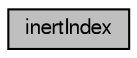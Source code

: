 digraph G
{
  bgcolor="transparent";
  edge [fontname="FreeSans",fontsize="10",labelfontname="FreeSans",labelfontsize="10"];
  node [fontname="FreeSans",fontsize="10",shape=record];
  rankdir=LR;
  Node1 [label="inertIndex",height=0.2,width=0.4,color="black", fillcolor="grey75", style="filled" fontcolor="black"];
}
